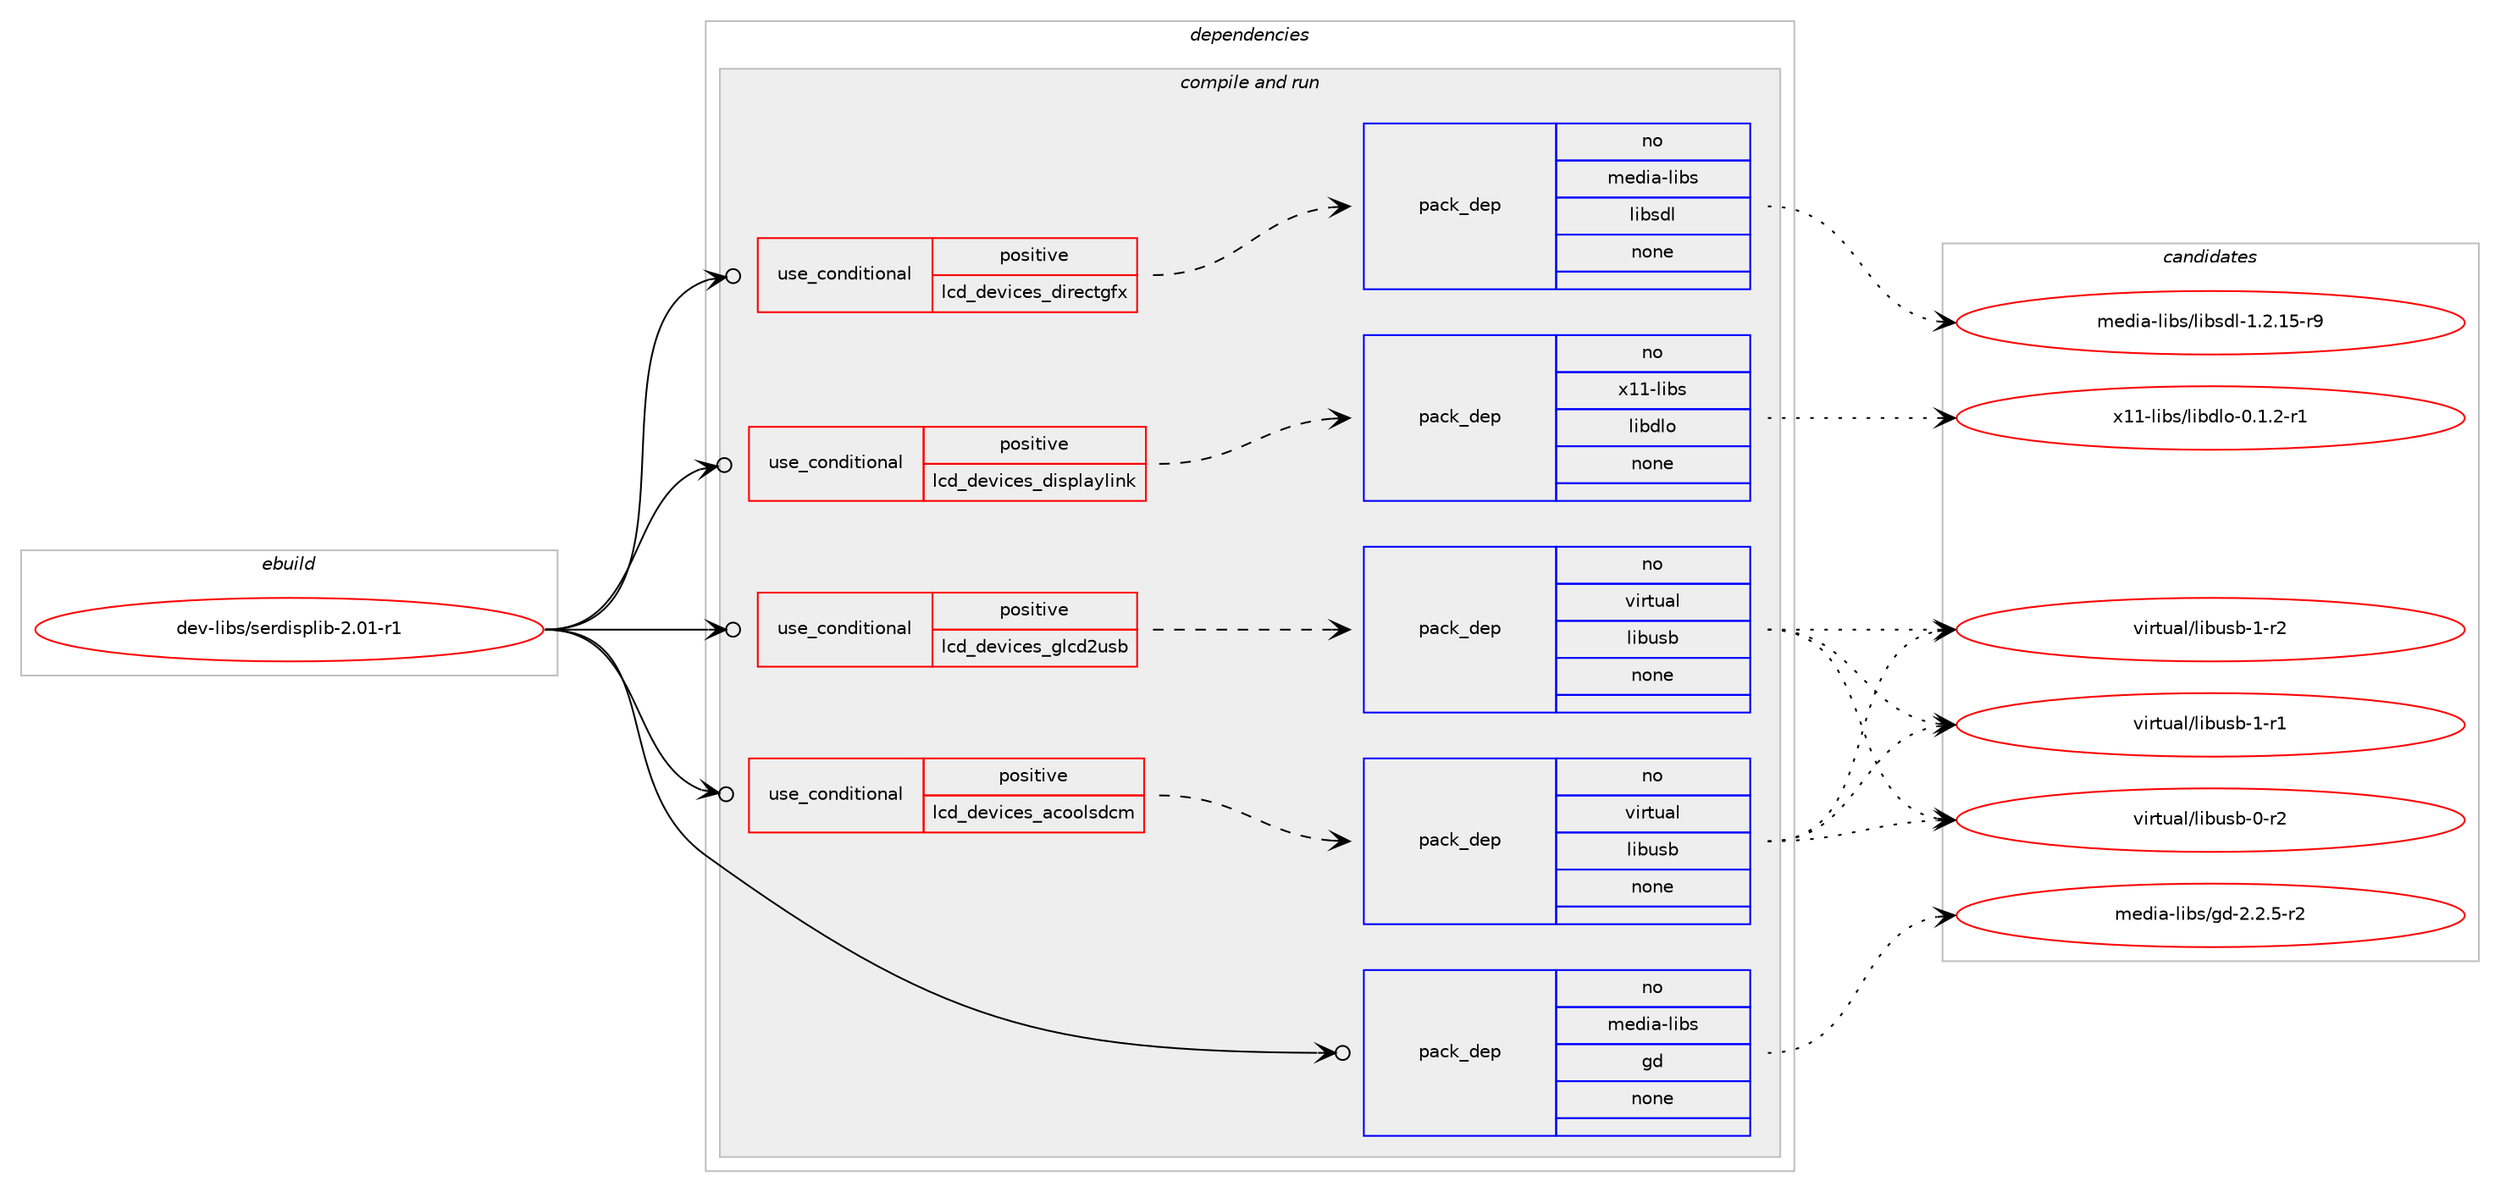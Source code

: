 digraph prolog {

# *************
# Graph options
# *************

newrank=true;
concentrate=true;
compound=true;
graph [rankdir=LR,fontname=Helvetica,fontsize=10,ranksep=1.5];#, ranksep=2.5, nodesep=0.2];
edge  [arrowhead=vee];
node  [fontname=Helvetica,fontsize=10];

# **********
# The ebuild
# **********

subgraph cluster_leftcol {
color=gray;
rank=same;
label=<<i>ebuild</i>>;
id [label="dev-libs/serdisplib-2.01-r1", color=red, width=4, href="../dev-libs/serdisplib-2.01-r1.svg"];
}

# ****************
# The dependencies
# ****************

subgraph cluster_midcol {
color=gray;
label=<<i>dependencies</i>>;
subgraph cluster_compile {
fillcolor="#eeeeee";
style=filled;
label=<<i>compile</i>>;
}
subgraph cluster_compileandrun {
fillcolor="#eeeeee";
style=filled;
label=<<i>compile and run</i>>;
subgraph cond132527 {
dependency568866 [label=<<TABLE BORDER="0" CELLBORDER="1" CELLSPACING="0" CELLPADDING="4"><TR><TD ROWSPAN="3" CELLPADDING="10">use_conditional</TD></TR><TR><TD>positive</TD></TR><TR><TD>lcd_devices_acoolsdcm</TD></TR></TABLE>>, shape=none, color=red];
subgraph pack424762 {
dependency568867 [label=<<TABLE BORDER="0" CELLBORDER="1" CELLSPACING="0" CELLPADDING="4" WIDTH="220"><TR><TD ROWSPAN="6" CELLPADDING="30">pack_dep</TD></TR><TR><TD WIDTH="110">no</TD></TR><TR><TD>virtual</TD></TR><TR><TD>libusb</TD></TR><TR><TD>none</TD></TR><TR><TD></TD></TR></TABLE>>, shape=none, color=blue];
}
dependency568866:e -> dependency568867:w [weight=20,style="dashed",arrowhead="vee"];
}
id:e -> dependency568866:w [weight=20,style="solid",arrowhead="odotvee"];
subgraph cond132528 {
dependency568868 [label=<<TABLE BORDER="0" CELLBORDER="1" CELLSPACING="0" CELLPADDING="4"><TR><TD ROWSPAN="3" CELLPADDING="10">use_conditional</TD></TR><TR><TD>positive</TD></TR><TR><TD>lcd_devices_directgfx</TD></TR></TABLE>>, shape=none, color=red];
subgraph pack424763 {
dependency568869 [label=<<TABLE BORDER="0" CELLBORDER="1" CELLSPACING="0" CELLPADDING="4" WIDTH="220"><TR><TD ROWSPAN="6" CELLPADDING="30">pack_dep</TD></TR><TR><TD WIDTH="110">no</TD></TR><TR><TD>media-libs</TD></TR><TR><TD>libsdl</TD></TR><TR><TD>none</TD></TR><TR><TD></TD></TR></TABLE>>, shape=none, color=blue];
}
dependency568868:e -> dependency568869:w [weight=20,style="dashed",arrowhead="vee"];
}
id:e -> dependency568868:w [weight=20,style="solid",arrowhead="odotvee"];
subgraph cond132529 {
dependency568870 [label=<<TABLE BORDER="0" CELLBORDER="1" CELLSPACING="0" CELLPADDING="4"><TR><TD ROWSPAN="3" CELLPADDING="10">use_conditional</TD></TR><TR><TD>positive</TD></TR><TR><TD>lcd_devices_displaylink</TD></TR></TABLE>>, shape=none, color=red];
subgraph pack424764 {
dependency568871 [label=<<TABLE BORDER="0" CELLBORDER="1" CELLSPACING="0" CELLPADDING="4" WIDTH="220"><TR><TD ROWSPAN="6" CELLPADDING="30">pack_dep</TD></TR><TR><TD WIDTH="110">no</TD></TR><TR><TD>x11-libs</TD></TR><TR><TD>libdlo</TD></TR><TR><TD>none</TD></TR><TR><TD></TD></TR></TABLE>>, shape=none, color=blue];
}
dependency568870:e -> dependency568871:w [weight=20,style="dashed",arrowhead="vee"];
}
id:e -> dependency568870:w [weight=20,style="solid",arrowhead="odotvee"];
subgraph cond132530 {
dependency568872 [label=<<TABLE BORDER="0" CELLBORDER="1" CELLSPACING="0" CELLPADDING="4"><TR><TD ROWSPAN="3" CELLPADDING="10">use_conditional</TD></TR><TR><TD>positive</TD></TR><TR><TD>lcd_devices_glcd2usb</TD></TR></TABLE>>, shape=none, color=red];
subgraph pack424765 {
dependency568873 [label=<<TABLE BORDER="0" CELLBORDER="1" CELLSPACING="0" CELLPADDING="4" WIDTH="220"><TR><TD ROWSPAN="6" CELLPADDING="30">pack_dep</TD></TR><TR><TD WIDTH="110">no</TD></TR><TR><TD>virtual</TD></TR><TR><TD>libusb</TD></TR><TR><TD>none</TD></TR><TR><TD></TD></TR></TABLE>>, shape=none, color=blue];
}
dependency568872:e -> dependency568873:w [weight=20,style="dashed",arrowhead="vee"];
}
id:e -> dependency568872:w [weight=20,style="solid",arrowhead="odotvee"];
subgraph pack424766 {
dependency568874 [label=<<TABLE BORDER="0" CELLBORDER="1" CELLSPACING="0" CELLPADDING="4" WIDTH="220"><TR><TD ROWSPAN="6" CELLPADDING="30">pack_dep</TD></TR><TR><TD WIDTH="110">no</TD></TR><TR><TD>media-libs</TD></TR><TR><TD>gd</TD></TR><TR><TD>none</TD></TR><TR><TD></TD></TR></TABLE>>, shape=none, color=blue];
}
id:e -> dependency568874:w [weight=20,style="solid",arrowhead="odotvee"];
}
subgraph cluster_run {
fillcolor="#eeeeee";
style=filled;
label=<<i>run</i>>;
}
}

# **************
# The candidates
# **************

subgraph cluster_choices {
rank=same;
color=gray;
label=<<i>candidates</i>>;

subgraph choice424762 {
color=black;
nodesep=1;
choice1181051141161179710847108105981171159845484511450 [label="virtual/libusb-0-r2", color=red, width=4,href="../virtual/libusb-0-r2.svg"];
choice1181051141161179710847108105981171159845494511449 [label="virtual/libusb-1-r1", color=red, width=4,href="../virtual/libusb-1-r1.svg"];
choice1181051141161179710847108105981171159845494511450 [label="virtual/libusb-1-r2", color=red, width=4,href="../virtual/libusb-1-r2.svg"];
dependency568867:e -> choice1181051141161179710847108105981171159845484511450:w [style=dotted,weight="100"];
dependency568867:e -> choice1181051141161179710847108105981171159845494511449:w [style=dotted,weight="100"];
dependency568867:e -> choice1181051141161179710847108105981171159845494511450:w [style=dotted,weight="100"];
}
subgraph choice424763 {
color=black;
nodesep=1;
choice1091011001059745108105981154710810598115100108454946504649534511457 [label="media-libs/libsdl-1.2.15-r9", color=red, width=4,href="../media-libs/libsdl-1.2.15-r9.svg"];
dependency568869:e -> choice1091011001059745108105981154710810598115100108454946504649534511457:w [style=dotted,weight="100"];
}
subgraph choice424764 {
color=black;
nodesep=1;
choice1204949451081059811547108105981001081114548464946504511449 [label="x11-libs/libdlo-0.1.2-r1", color=red, width=4,href="../x11-libs/libdlo-0.1.2-r1.svg"];
dependency568871:e -> choice1204949451081059811547108105981001081114548464946504511449:w [style=dotted,weight="100"];
}
subgraph choice424765 {
color=black;
nodesep=1;
choice1181051141161179710847108105981171159845484511450 [label="virtual/libusb-0-r2", color=red, width=4,href="../virtual/libusb-0-r2.svg"];
choice1181051141161179710847108105981171159845494511449 [label="virtual/libusb-1-r1", color=red, width=4,href="../virtual/libusb-1-r1.svg"];
choice1181051141161179710847108105981171159845494511450 [label="virtual/libusb-1-r2", color=red, width=4,href="../virtual/libusb-1-r2.svg"];
dependency568873:e -> choice1181051141161179710847108105981171159845484511450:w [style=dotted,weight="100"];
dependency568873:e -> choice1181051141161179710847108105981171159845494511449:w [style=dotted,weight="100"];
dependency568873:e -> choice1181051141161179710847108105981171159845494511450:w [style=dotted,weight="100"];
}
subgraph choice424766 {
color=black;
nodesep=1;
choice109101100105974510810598115471031004550465046534511450 [label="media-libs/gd-2.2.5-r2", color=red, width=4,href="../media-libs/gd-2.2.5-r2.svg"];
dependency568874:e -> choice109101100105974510810598115471031004550465046534511450:w [style=dotted,weight="100"];
}
}

}
